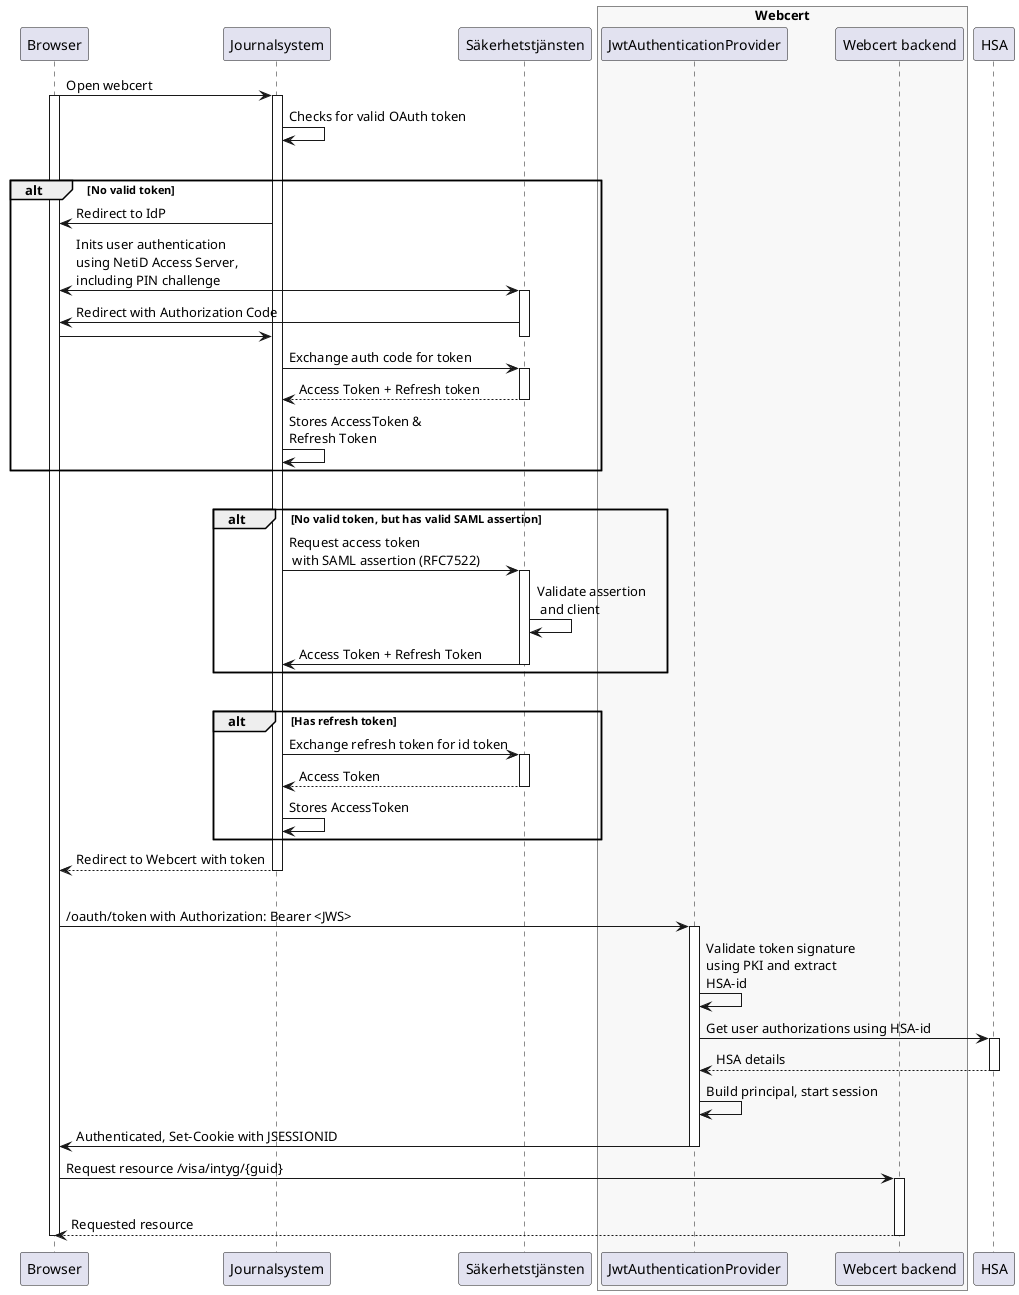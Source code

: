@startuml
participant b as "Browser"
participant j as "Journalsystem"

participant s as "Säkerhetstjänsten"

box "Webcert" #F8F8F8
	participant wj as "JwtAuthenticationProvider"
	participant wb as "Webcert backend"
end box

participant HSA

b -> j: Open webcert
activate b
activate j
j -> j: Checks for valid OAuth token
|||
alt No valid token
j -> b: Redirect to IdP

b <-> s: Inits user authentication\nusing NetiD Access Server,\nincluding PIN challenge
activate s
s -> b: Redirect with Authorization Code
b -> j:

deactivate s
j -> s: Exchange auth code for token
activate s
s --> j: Access Token + Refresh token
deactivate s

j -> j: Stores AccessToken &\nRefresh Token
end

|||
alt No valid token, but has valid SAML assertion
j -> s: Request access token\n with SAML assertion (RFC7522)
activate s
s -> s: Validate assertion\n and client
s -> j: Access Token + Refresh Token
deactivate s
end

|||
alt Has refresh token
j -> s: Exchange refresh token for id token
activate s
s --> j: Access Token
deactivate s
j -> j: Stores AccessToken
end

j --> b: Redirect to Webcert with token
deactivate j
|||
b -> wj: /oauth/token with Authorization: Bearer <JWS>


activate  wj
wj -> wj: Validate token signature\nusing PKI and extract\nHSA-id
wj -> HSA: Get user authorizations using HSA-id
activate HSA
HSA --> wj: HSA details
deactivate HSA

wj -> wj: Build principal, start session
wj -> b: Authenticated, Set-Cookie with JSESSIONID
deactivate  wj
b -> wb: Request resource /visa/intyg/{guid}
activate wb
|||
wb --> b: Requested resource

deactivate wb

deactivate b

@enduml
